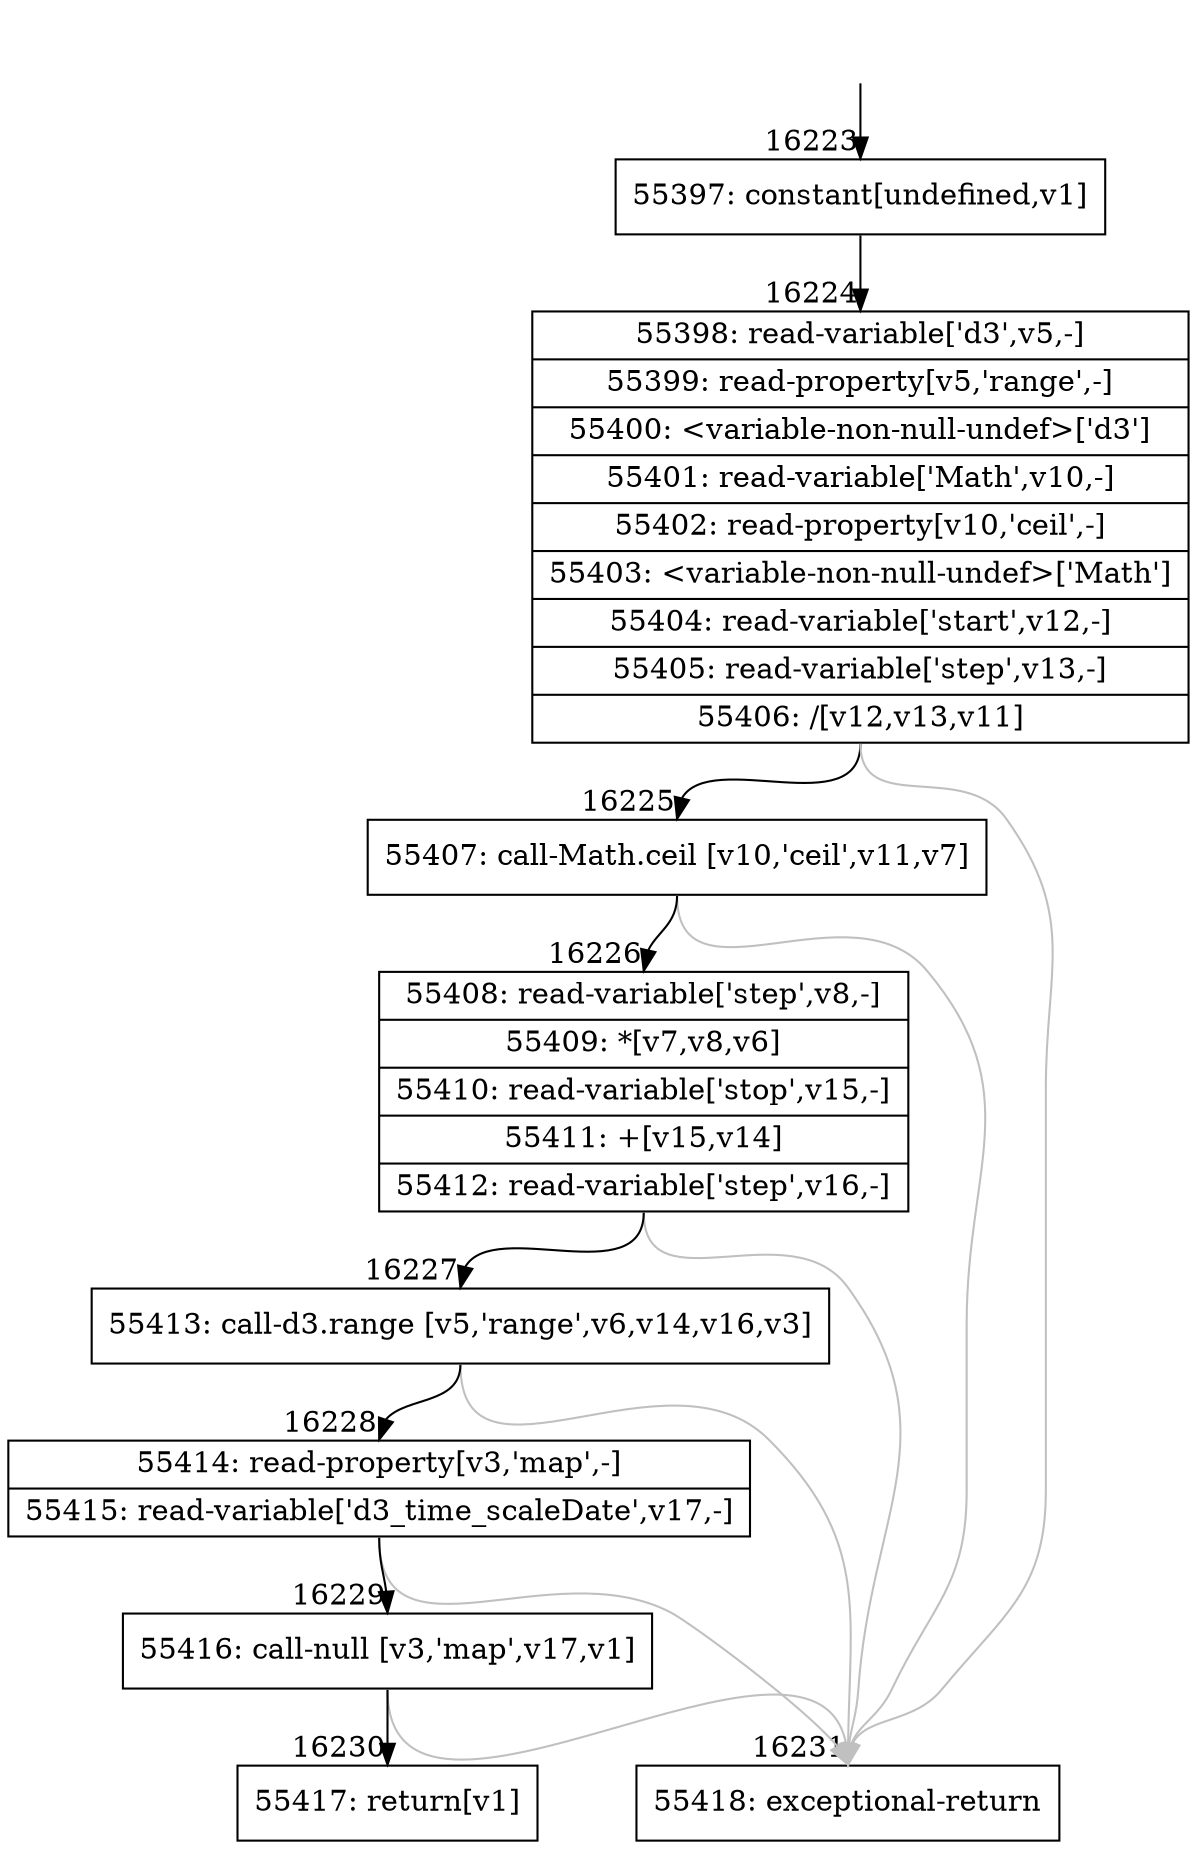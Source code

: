 digraph {
rankdir="TD"
BB_entry1494[shape=none,label=""];
BB_entry1494 -> BB16223 [tailport=s, headport=n, headlabel="    16223"]
BB16223 [shape=record label="{55397: constant[undefined,v1]}" ] 
BB16223 -> BB16224 [tailport=s, headport=n, headlabel="      16224"]
BB16224 [shape=record label="{55398: read-variable['d3',v5,-]|55399: read-property[v5,'range',-]|55400: \<variable-non-null-undef\>['d3']|55401: read-variable['Math',v10,-]|55402: read-property[v10,'ceil',-]|55403: \<variable-non-null-undef\>['Math']|55404: read-variable['start',v12,-]|55405: read-variable['step',v13,-]|55406: /[v12,v13,v11]}" ] 
BB16224 -> BB16225 [tailport=s, headport=n, headlabel="      16225"]
BB16224 -> BB16231 [tailport=s, headport=n, color=gray, headlabel="      16231"]
BB16225 [shape=record label="{55407: call-Math.ceil [v10,'ceil',v11,v7]}" ] 
BB16225 -> BB16226 [tailport=s, headport=n, headlabel="      16226"]
BB16225 -> BB16231 [tailport=s, headport=n, color=gray]
BB16226 [shape=record label="{55408: read-variable['step',v8,-]|55409: *[v7,v8,v6]|55410: read-variable['stop',v15,-]|55411: +[v15,v14]|55412: read-variable['step',v16,-]}" ] 
BB16226 -> BB16227 [tailport=s, headport=n, headlabel="      16227"]
BB16226 -> BB16231 [tailport=s, headport=n, color=gray]
BB16227 [shape=record label="{55413: call-d3.range [v5,'range',v6,v14,v16,v3]}" ] 
BB16227 -> BB16228 [tailport=s, headport=n, headlabel="      16228"]
BB16227 -> BB16231 [tailport=s, headport=n, color=gray]
BB16228 [shape=record label="{55414: read-property[v3,'map',-]|55415: read-variable['d3_time_scaleDate',v17,-]}" ] 
BB16228 -> BB16229 [tailport=s, headport=n, headlabel="      16229"]
BB16228 -> BB16231 [tailport=s, headport=n, color=gray]
BB16229 [shape=record label="{55416: call-null [v3,'map',v17,v1]}" ] 
BB16229 -> BB16230 [tailport=s, headport=n, headlabel="      16230"]
BB16229 -> BB16231 [tailport=s, headport=n, color=gray]
BB16230 [shape=record label="{55417: return[v1]}" ] 
BB16231 [shape=record label="{55418: exceptional-return}" ] 
//#$~ 9451
}

